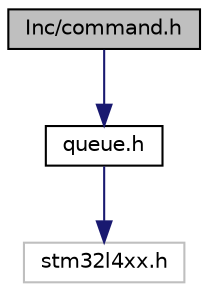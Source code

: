 digraph "Inc/command.h"
{
  edge [fontname="Helvetica",fontsize="10",labelfontname="Helvetica",labelfontsize="10"];
  node [fontname="Helvetica",fontsize="10",shape=record];
  Node0 [label="Inc/command.h",height=0.2,width=0.4,color="black", fillcolor="grey75", style="filled", fontcolor="black"];
  Node0 -> Node1 [color="midnightblue",fontsize="10",style="solid",fontname="Helvetica"];
  Node1 [label="queue.h",height=0.2,width=0.4,color="black", fillcolor="white", style="filled",URL="$queue_8h.html"];
  Node1 -> Node2 [color="midnightblue",fontsize="10",style="solid",fontname="Helvetica"];
  Node2 [label="stm32l4xx.h",height=0.2,width=0.4,color="grey75", fillcolor="white", style="filled"];
}
